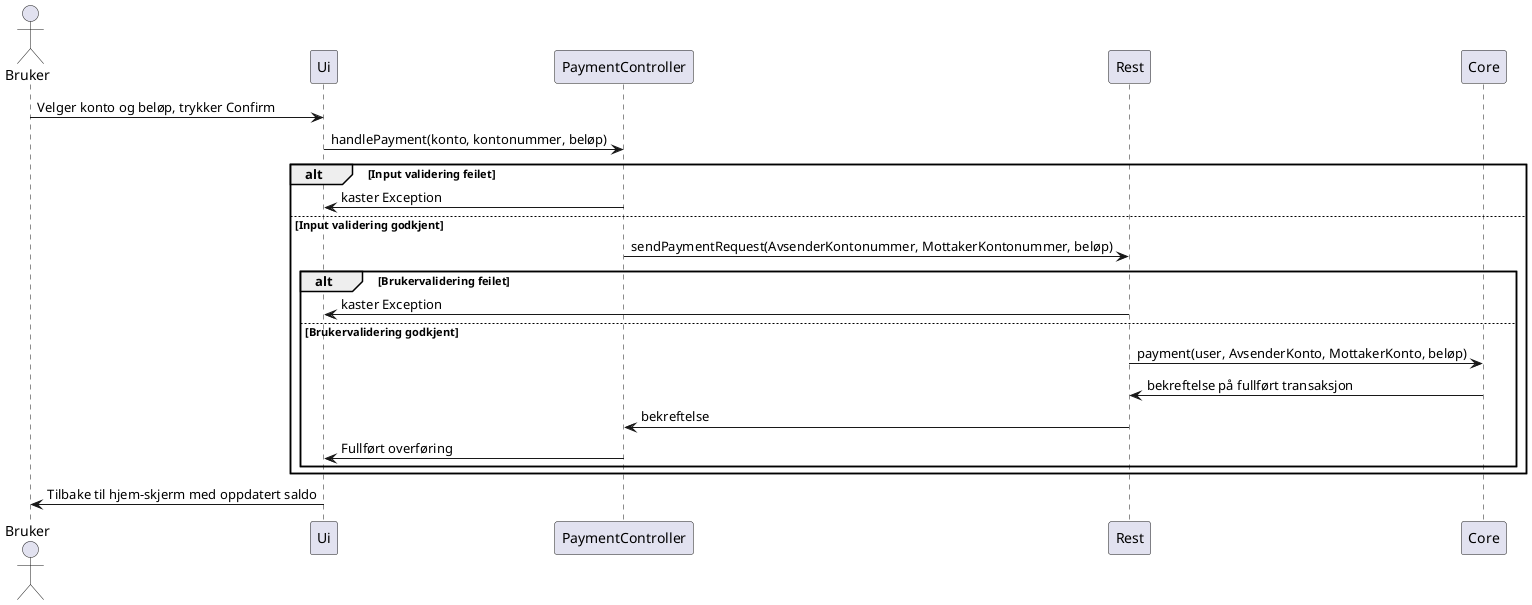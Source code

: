 @startuml sekvensdiagram
actor Bruker
participant Ui
participant PaymentController
participant Rest
participant Core

Bruker -> Ui : Velger konto og beløp, trykker Confirm
Ui -> PaymentController : handlePayment(konto, kontonummer, beløp)

alt Input validering feilet
    PaymentController -> Ui : kaster Exception
else Input validering godkjent
    PaymentController -> Rest : sendPaymentRequest(AvsenderKontonummer, MottakerKontonummer, beløp)
    
    alt Brukervalidering feilet
        Rest -> Ui : kaster Exception
    else Brukervalidering godkjent
        Rest -> Core : payment(user, AvsenderKonto, MottakerKonto, beløp)
        Core -> Rest : bekreftelse på fullført transaksjon
        Rest -> PaymentController : bekreftelse
        PaymentController -> Ui : Fullført overføring
    end
end

Ui -> Bruker : Tilbake til hjem-skjerm med oppdatert saldo
@enduml
